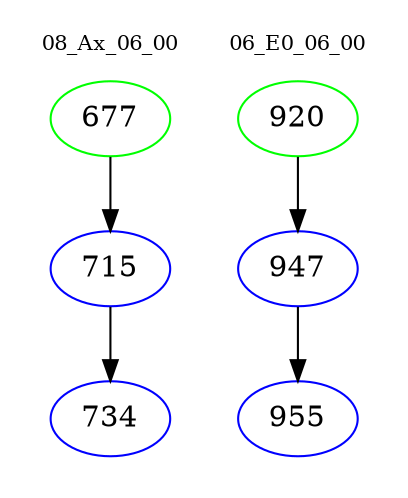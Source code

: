 digraph{
subgraph cluster_0 {
color = white
label = "08_Ax_06_00";
fontsize=10;
T0_677 [label="677", color="green"]
T0_677 -> T0_715 [color="black"]
T0_715 [label="715", color="blue"]
T0_715 -> T0_734 [color="black"]
T0_734 [label="734", color="blue"]
}
subgraph cluster_1 {
color = white
label = "06_E0_06_00";
fontsize=10;
T1_920 [label="920", color="green"]
T1_920 -> T1_947 [color="black"]
T1_947 [label="947", color="blue"]
T1_947 -> T1_955 [color="black"]
T1_955 [label="955", color="blue"]
}
}
